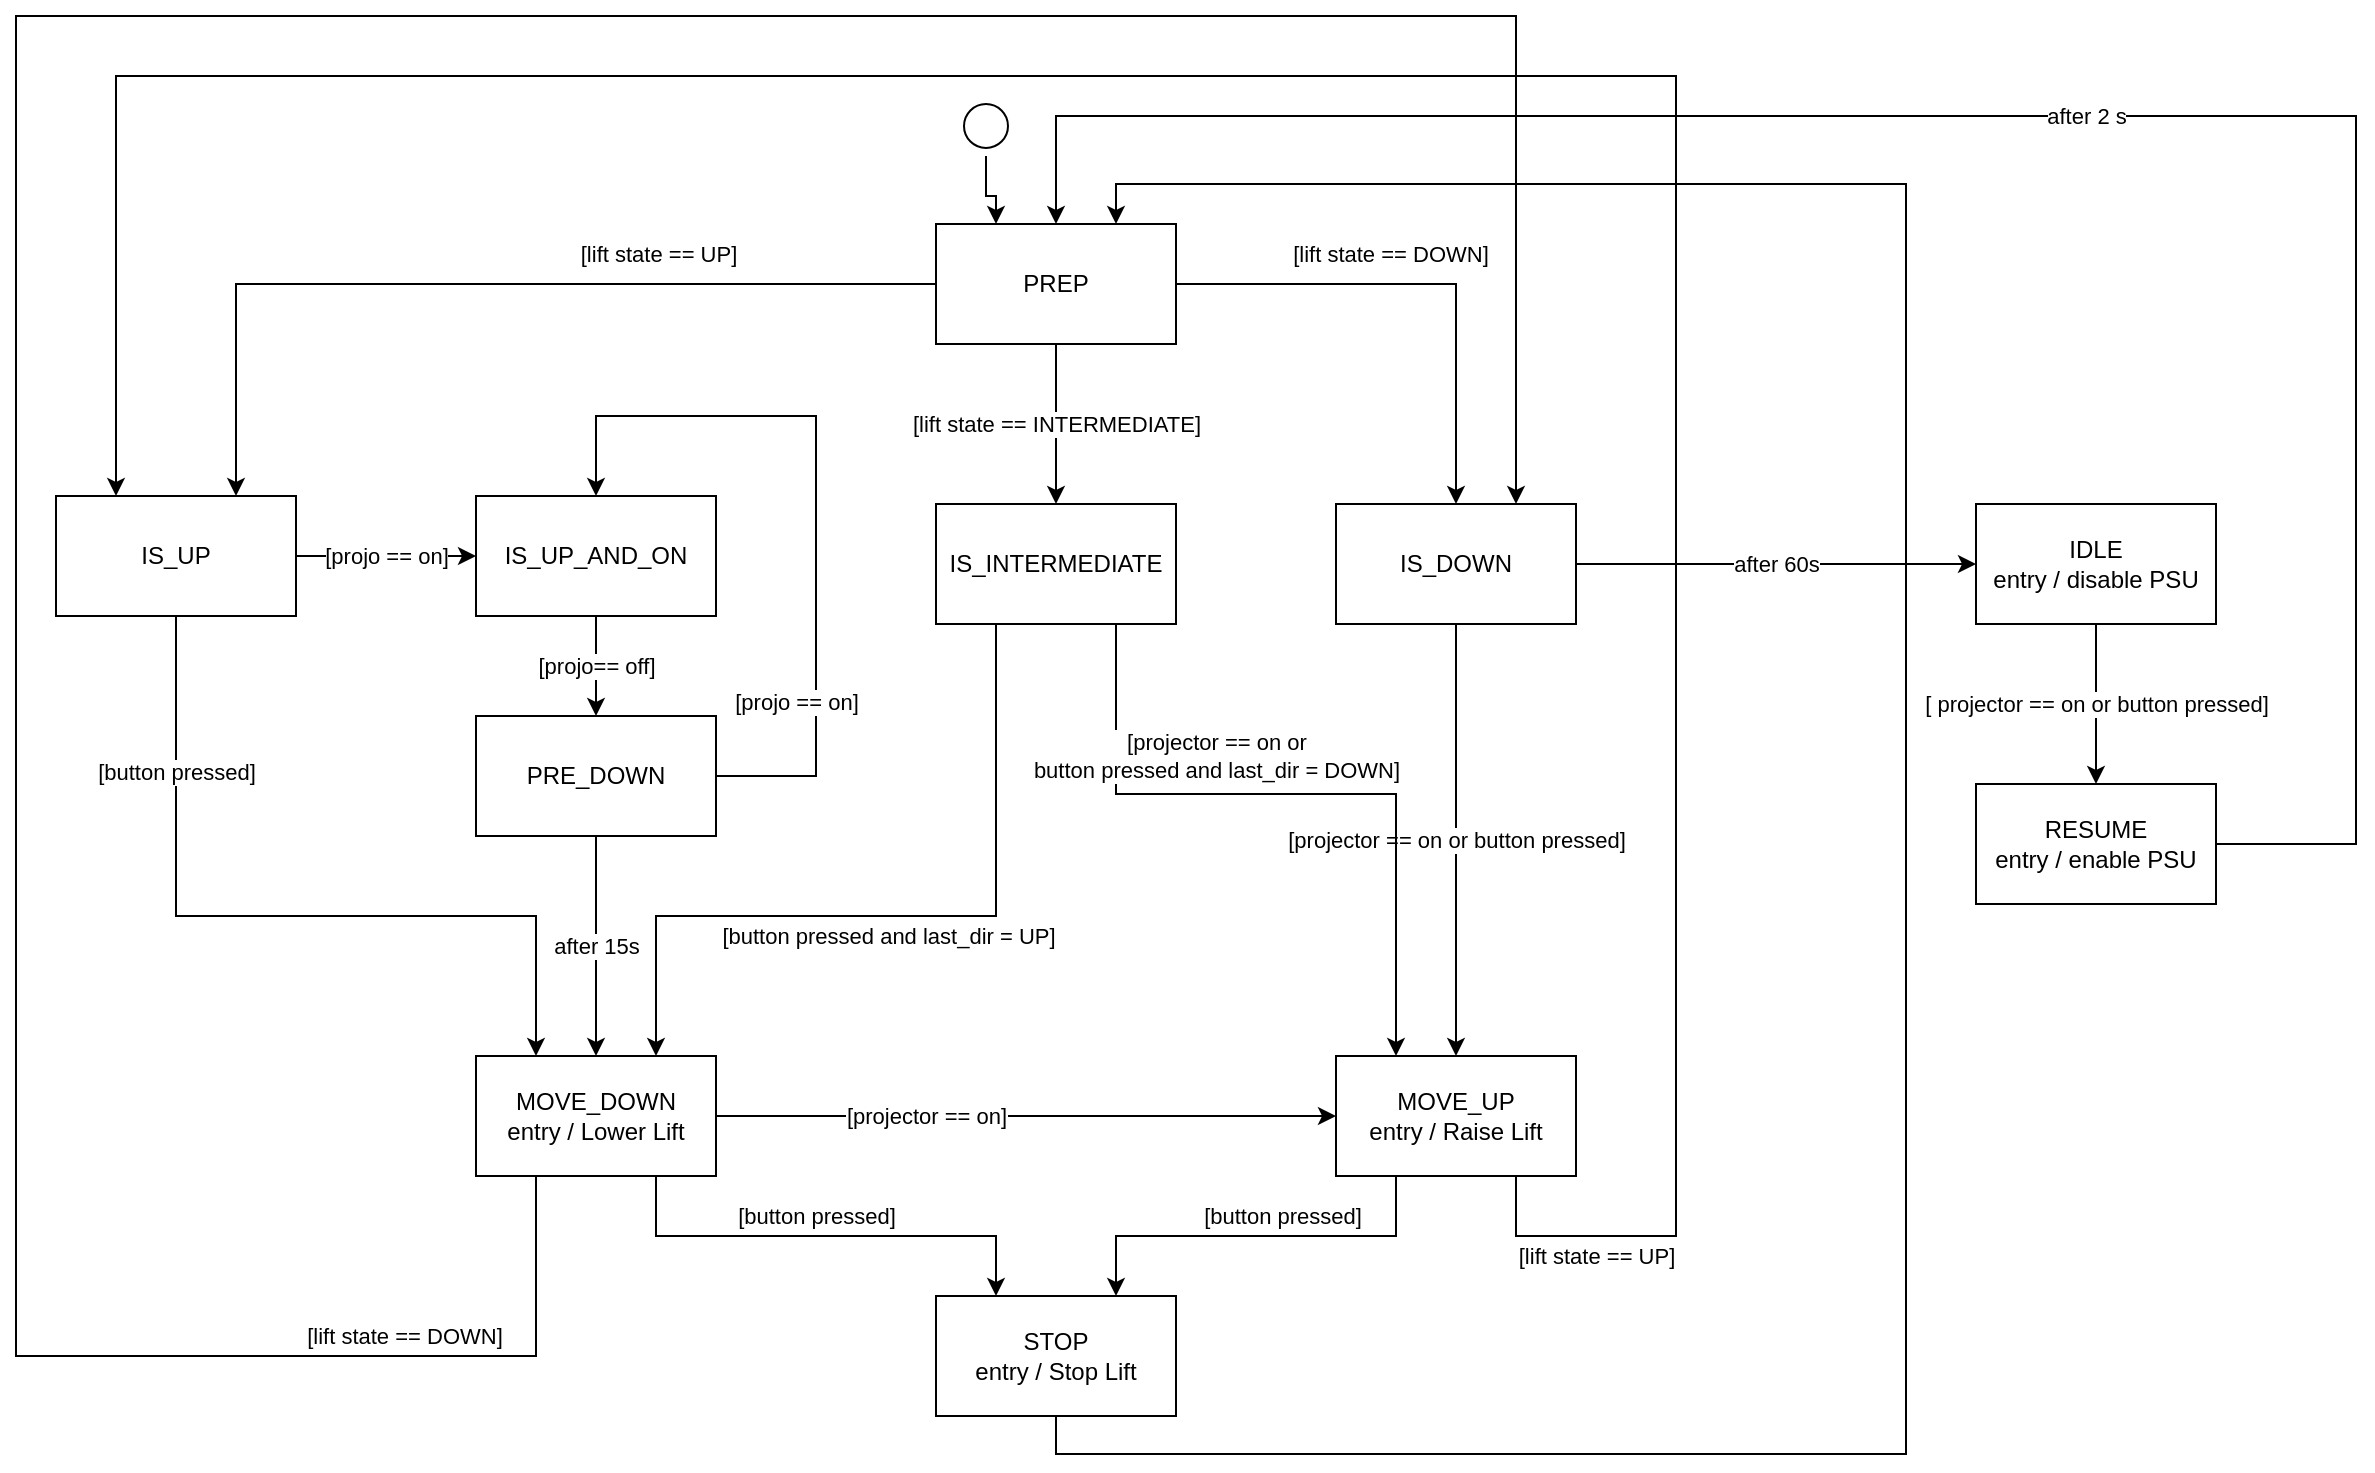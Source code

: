 <mxfile version="18.1.3" type="device"><diagram id="DBjaWd3hVPcGBtmjX5qM" name="Page-1"><mxGraphModel dx="2679" dy="1054" grid="1" gridSize="10" guides="1" tooltips="1" connect="1" arrows="1" fold="1" page="1" pageScale="1" pageWidth="1169" pageHeight="827" math="0" shadow="0"><root><mxCell id="0"/><mxCell id="1" parent="0"/><mxCell id="xhCU0BiTYVViob7_xh1_-4" value="" style="edgeStyle=orthogonalEdgeStyle;rounded=0;orthogonalLoop=1;jettySize=auto;html=1;entryX=0.25;entryY=0;entryDx=0;entryDy=0;" parent="1" source="xhCU0BiTYVViob7_xh1_-1" target="xhCU0BiTYVViob7_xh1_-3" edge="1"><mxGeometry relative="1" as="geometry"/></mxCell><mxCell id="xhCU0BiTYVViob7_xh1_-1" value="" style="ellipse;html=1;shape=startState;" parent="1" vertex="1"><mxGeometry x="400" y="90" width="30" height="30" as="geometry"/></mxCell><mxCell id="xhCU0BiTYVViob7_xh1_-6" value="[lift state == DOWN]" style="edgeStyle=orthogonalEdgeStyle;rounded=0;orthogonalLoop=1;jettySize=auto;html=1;" parent="1" source="xhCU0BiTYVViob7_xh1_-3" target="xhCU0BiTYVViob7_xh1_-5" edge="1"><mxGeometry x="-0.143" y="15" relative="1" as="geometry"><mxPoint as="offset"/></mxGeometry></mxCell><mxCell id="xhCU0BiTYVViob7_xh1_-8" value="[lift state == UP]" style="edgeStyle=orthogonalEdgeStyle;rounded=0;orthogonalLoop=1;jettySize=auto;html=1;entryX=0.75;entryY=0;entryDx=0;entryDy=0;" parent="1" source="xhCU0BiTYVViob7_xh1_-3" target="xhCU0BiTYVViob7_xh1_-7" edge="1"><mxGeometry x="-0.388" y="-15" relative="1" as="geometry"><mxPoint as="offset"/></mxGeometry></mxCell><mxCell id="xhCU0BiTYVViob7_xh1_-10" value="[lift state == INTERMEDIATE]" style="edgeStyle=orthogonalEdgeStyle;rounded=0;orthogonalLoop=1;jettySize=auto;html=1;" parent="1" source="xhCU0BiTYVViob7_xh1_-3" target="xhCU0BiTYVViob7_xh1_-9" edge="1"><mxGeometry relative="1" as="geometry"/></mxCell><mxCell id="xhCU0BiTYVViob7_xh1_-3" value="PREP" style="whiteSpace=wrap;html=1;" parent="1" vertex="1"><mxGeometry x="390" y="154" width="120" height="60" as="geometry"/></mxCell><mxCell id="xhCU0BiTYVViob7_xh1_-13" value="[projector == on or button pressed]" style="edgeStyle=orthogonalEdgeStyle;rounded=0;orthogonalLoop=1;jettySize=auto;html=1;" parent="1" source="xhCU0BiTYVViob7_xh1_-5" target="xhCU0BiTYVViob7_xh1_-12" edge="1"><mxGeometry relative="1" as="geometry"/></mxCell><mxCell id="1yb092W55cK0MWhpkQzE-7" value="after 60s" style="edgeStyle=orthogonalEdgeStyle;rounded=0;orthogonalLoop=1;jettySize=auto;html=1;" edge="1" parent="1" source="xhCU0BiTYVViob7_xh1_-5" target="1yb092W55cK0MWhpkQzE-6"><mxGeometry relative="1" as="geometry"/></mxCell><mxCell id="xhCU0BiTYVViob7_xh1_-5" value="IS_DOWN" style="whiteSpace=wrap;html=1;" parent="1" vertex="1"><mxGeometry x="590" y="294" width="120" height="60" as="geometry"/></mxCell><mxCell id="xhCU0BiTYVViob7_xh1_-24" value="[projo== off]" style="edgeStyle=orthogonalEdgeStyle;rounded=0;orthogonalLoop=1;jettySize=auto;html=1;exitX=0.5;exitY=1;exitDx=0;exitDy=0;entryX=0.5;entryY=0;entryDx=0;entryDy=0;" parent="1" source="1yb092W55cK0MWhpkQzE-4" target="xhCU0BiTYVViob7_xh1_-23" edge="1"><mxGeometry relative="1" as="geometry"/></mxCell><mxCell id="1yb092W55cK0MWhpkQzE-1" value="[button pressed]" style="edgeStyle=orthogonalEdgeStyle;rounded=0;orthogonalLoop=1;jettySize=auto;html=1;entryX=0.25;entryY=0;entryDx=0;entryDy=0;exitX=0.5;exitY=1;exitDx=0;exitDy=0;" edge="1" parent="1" source="xhCU0BiTYVViob7_xh1_-7" target="xhCU0BiTYVViob7_xh1_-25"><mxGeometry x="-0.611" relative="1" as="geometry"><Array as="points"><mxPoint x="20" y="500"/><mxPoint x="150" y="500"/></Array><mxPoint as="offset"/></mxGeometry></mxCell><mxCell id="1yb092W55cK0MWhpkQzE-5" value="[projo == on]" style="edgeStyle=orthogonalEdgeStyle;rounded=0;orthogonalLoop=1;jettySize=auto;html=1;" edge="1" parent="1" source="xhCU0BiTYVViob7_xh1_-7" target="1yb092W55cK0MWhpkQzE-4"><mxGeometry relative="1" as="geometry"/></mxCell><mxCell id="xhCU0BiTYVViob7_xh1_-7" value="IS_UP" style="whiteSpace=wrap;html=1;" parent="1" vertex="1"><mxGeometry x="-50" y="290" width="120" height="60" as="geometry"/></mxCell><mxCell id="xhCU0BiTYVViob7_xh1_-22" value="[projector == on or &lt;br&gt;button pressed and last_dir = DOWN]" style="edgeStyle=orthogonalEdgeStyle;rounded=0;orthogonalLoop=1;jettySize=auto;html=1;entryX=0.25;entryY=0;entryDx=0;entryDy=0;exitX=0.75;exitY=1;exitDx=0;exitDy=0;" parent="1" source="xhCU0BiTYVViob7_xh1_-9" target="xhCU0BiTYVViob7_xh1_-12" edge="1"><mxGeometry x="-0.242" y="19" relative="1" as="geometry"><Array as="points"><mxPoint x="480" y="439"/><mxPoint x="620" y="439"/></Array><mxPoint as="offset"/></mxGeometry></mxCell><mxCell id="xhCU0BiTYVViob7_xh1_-32" value="[button pressed and last_dir = UP]" style="edgeStyle=orthogonalEdgeStyle;rounded=0;orthogonalLoop=1;jettySize=auto;html=1;entryX=0.75;entryY=0;entryDx=0;entryDy=0;exitX=0.25;exitY=1;exitDx=0;exitDy=0;" parent="1" source="xhCU0BiTYVViob7_xh1_-9" target="xhCU0BiTYVViob7_xh1_-25" edge="1"><mxGeometry x="0.037" y="10" relative="1" as="geometry"><mxPoint as="offset"/><Array as="points"><mxPoint x="420" y="500"/><mxPoint x="250" y="500"/></Array></mxGeometry></mxCell><mxCell id="xhCU0BiTYVViob7_xh1_-9" value="IS_INTERMEDIATE" style="whiteSpace=wrap;html=1;" parent="1" vertex="1"><mxGeometry x="390" y="294" width="120" height="60" as="geometry"/></mxCell><mxCell id="xhCU0BiTYVViob7_xh1_-14" style="edgeStyle=orthogonalEdgeStyle;rounded=0;orthogonalLoop=1;jettySize=auto;html=1;entryX=0.25;entryY=0;entryDx=0;entryDy=0;exitX=0.75;exitY=1;exitDx=0;exitDy=0;" parent="1" source="xhCU0BiTYVViob7_xh1_-12" target="xhCU0BiTYVViob7_xh1_-7" edge="1"><mxGeometry relative="1" as="geometry"><Array as="points"><mxPoint x="680" y="660"/><mxPoint x="760" y="660"/><mxPoint x="760" y="80"/><mxPoint x="-20" y="80"/></Array></mxGeometry></mxCell><mxCell id="xhCU0BiTYVViob7_xh1_-15" value="[lift state == UP]" style="edgeLabel;html=1;align=center;verticalAlign=middle;resizable=0;points=[];" parent="xhCU0BiTYVViob7_xh1_-14" vertex="1" connectable="0"><mxGeometry x="-0.049" y="-2" relative="1" as="geometry"><mxPoint x="69" y="592" as="offset"/></mxGeometry></mxCell><mxCell id="xhCU0BiTYVViob7_xh1_-20" value="[button pressed]" style="edgeStyle=orthogonalEdgeStyle;rounded=0;orthogonalLoop=1;jettySize=auto;html=1;exitX=0.25;exitY=1;exitDx=0;exitDy=0;entryX=0.75;entryY=0;entryDx=0;entryDy=0;" parent="1" source="xhCU0BiTYVViob7_xh1_-12" target="xhCU0BiTYVViob7_xh1_-19" edge="1"><mxGeometry x="-0.13" y="-10" relative="1" as="geometry"><Array as="points"><mxPoint x="620" y="660"/><mxPoint x="480" y="660"/></Array><mxPoint as="offset"/></mxGeometry></mxCell><mxCell id="xhCU0BiTYVViob7_xh1_-12" value="MOVE_UP&lt;br&gt;entry / Raise Lift" style="whiteSpace=wrap;html=1;" parent="1" vertex="1"><mxGeometry x="590" y="570" width="120" height="60" as="geometry"/></mxCell><mxCell id="xhCU0BiTYVViob7_xh1_-21" style="edgeStyle=orthogonalEdgeStyle;rounded=0;orthogonalLoop=1;jettySize=auto;html=1;entryX=0.75;entryY=0;entryDx=0;entryDy=0;exitX=0.5;exitY=1;exitDx=0;exitDy=0;" parent="1" source="xhCU0BiTYVViob7_xh1_-19" target="xhCU0BiTYVViob7_xh1_-3" edge="1"><mxGeometry relative="1" as="geometry"><Array as="points"><mxPoint x="450" y="769"/><mxPoint x="875" y="769"/><mxPoint x="875" y="134"/><mxPoint x="480" y="134"/></Array></mxGeometry></mxCell><mxCell id="xhCU0BiTYVViob7_xh1_-19" value="STOP&lt;br&gt;entry / Stop Lift" style="whiteSpace=wrap;html=1;" parent="1" vertex="1"><mxGeometry x="390" y="690" width="120" height="60" as="geometry"/></mxCell><mxCell id="xhCU0BiTYVViob7_xh1_-26" value="after 15s" style="edgeStyle=orthogonalEdgeStyle;rounded=0;orthogonalLoop=1;jettySize=auto;html=1;" parent="1" source="xhCU0BiTYVViob7_xh1_-23" target="xhCU0BiTYVViob7_xh1_-25" edge="1"><mxGeometry relative="1" as="geometry"/></mxCell><mxCell id="1yb092W55cK0MWhpkQzE-3" value="[projo == on]" style="edgeStyle=orthogonalEdgeStyle;rounded=0;orthogonalLoop=1;jettySize=auto;html=1;entryX=0.5;entryY=0;entryDx=0;entryDy=0;exitX=1;exitY=0.5;exitDx=0;exitDy=0;" edge="1" parent="1" source="xhCU0BiTYVViob7_xh1_-23" target="1yb092W55cK0MWhpkQzE-4"><mxGeometry x="-0.541" y="10" relative="1" as="geometry"><Array as="points"><mxPoint x="330" y="430"/><mxPoint x="330" y="250"/><mxPoint x="220" y="250"/></Array><mxPoint as="offset"/></mxGeometry></mxCell><mxCell id="xhCU0BiTYVViob7_xh1_-23" value="PRE_DOWN" style="whiteSpace=wrap;html=1;" parent="1" vertex="1"><mxGeometry x="160" y="400" width="120" height="60" as="geometry"/></mxCell><mxCell id="xhCU0BiTYVViob7_xh1_-28" value="[lift state == DOWN]" style="edgeStyle=orthogonalEdgeStyle;rounded=0;orthogonalLoop=1;jettySize=auto;html=1;entryX=0.75;entryY=0;entryDx=0;entryDy=0;exitX=0.25;exitY=1;exitDx=0;exitDy=0;" parent="1" source="xhCU0BiTYVViob7_xh1_-25" target="xhCU0BiTYVViob7_xh1_-5" edge="1"><mxGeometry x="-0.845" y="-10" relative="1" as="geometry"><mxPoint x="610" y="320" as="targetPoint"/><Array as="points"><mxPoint x="150" y="720"/><mxPoint x="-70" y="720"/><mxPoint x="-70" y="50"/><mxPoint x="605" y="50"/></Array><mxPoint as="offset"/></mxGeometry></mxCell><mxCell id="xhCU0BiTYVViob7_xh1_-29" style="edgeStyle=orthogonalEdgeStyle;rounded=0;orthogonalLoop=1;jettySize=auto;html=1;entryX=0;entryY=0.5;entryDx=0;entryDy=0;" parent="1" source="xhCU0BiTYVViob7_xh1_-25" target="xhCU0BiTYVViob7_xh1_-12" edge="1"><mxGeometry relative="1" as="geometry"/></mxCell><mxCell id="xhCU0BiTYVViob7_xh1_-30" value="[projector == on]" style="edgeLabel;html=1;align=center;verticalAlign=middle;resizable=0;points=[];" parent="xhCU0BiTYVViob7_xh1_-29" vertex="1" connectable="0"><mxGeometry x="-0.326" relative="1" as="geometry"><mxPoint as="offset"/></mxGeometry></mxCell><mxCell id="xhCU0BiTYVViob7_xh1_-31" value="[button pressed]" style="edgeStyle=orthogonalEdgeStyle;rounded=0;orthogonalLoop=1;jettySize=auto;html=1;entryX=0.25;entryY=0;entryDx=0;entryDy=0;exitX=0.75;exitY=1;exitDx=0;exitDy=0;" parent="1" source="xhCU0BiTYVViob7_xh1_-25" target="xhCU0BiTYVViob7_xh1_-19" edge="1"><mxGeometry x="-0.043" y="10" relative="1" as="geometry"><Array as="points"><mxPoint x="250" y="660"/><mxPoint x="420" y="660"/></Array><mxPoint as="offset"/></mxGeometry></mxCell><mxCell id="xhCU0BiTYVViob7_xh1_-25" value="MOVE_DOWN&lt;br&gt;entry / Lower Lift" style="whiteSpace=wrap;html=1;" parent="1" vertex="1"><mxGeometry x="160" y="570" width="120" height="60" as="geometry"/></mxCell><mxCell id="1yb092W55cK0MWhpkQzE-4" value="IS_UP_AND_ON" style="whiteSpace=wrap;html=1;" vertex="1" parent="1"><mxGeometry x="160" y="290" width="120" height="60" as="geometry"/></mxCell><mxCell id="1yb092W55cK0MWhpkQzE-9" value="[ projector == on or button pressed]" style="edgeStyle=orthogonalEdgeStyle;rounded=0;orthogonalLoop=1;jettySize=auto;html=1;" edge="1" parent="1" source="1yb092W55cK0MWhpkQzE-6" target="1yb092W55cK0MWhpkQzE-8"><mxGeometry relative="1" as="geometry"><Array as="points"><mxPoint x="970" y="390"/><mxPoint x="970" y="390"/></Array></mxGeometry></mxCell><mxCell id="1yb092W55cK0MWhpkQzE-6" value="IDLE&lt;br&gt;entry / disable PSU" style="whiteSpace=wrap;html=1;" vertex="1" parent="1"><mxGeometry x="910" y="294" width="120" height="60" as="geometry"/></mxCell><mxCell id="1yb092W55cK0MWhpkQzE-10" value="after 2 s" style="edgeStyle=orthogonalEdgeStyle;rounded=0;orthogonalLoop=1;jettySize=auto;html=1;entryX=0.5;entryY=0;entryDx=0;entryDy=0;" edge="1" parent="1" source="1yb092W55cK0MWhpkQzE-8" target="xhCU0BiTYVViob7_xh1_-3"><mxGeometry relative="1" as="geometry"><Array as="points"><mxPoint x="1100" y="464"/><mxPoint x="1100" y="100"/><mxPoint x="450" y="100"/></Array></mxGeometry></mxCell><mxCell id="1yb092W55cK0MWhpkQzE-8" value="RESUME&lt;br&gt;entry / enable PSU" style="whiteSpace=wrap;html=1;" vertex="1" parent="1"><mxGeometry x="910" y="434" width="120" height="60" as="geometry"/></mxCell></root></mxGraphModel></diagram></mxfile>